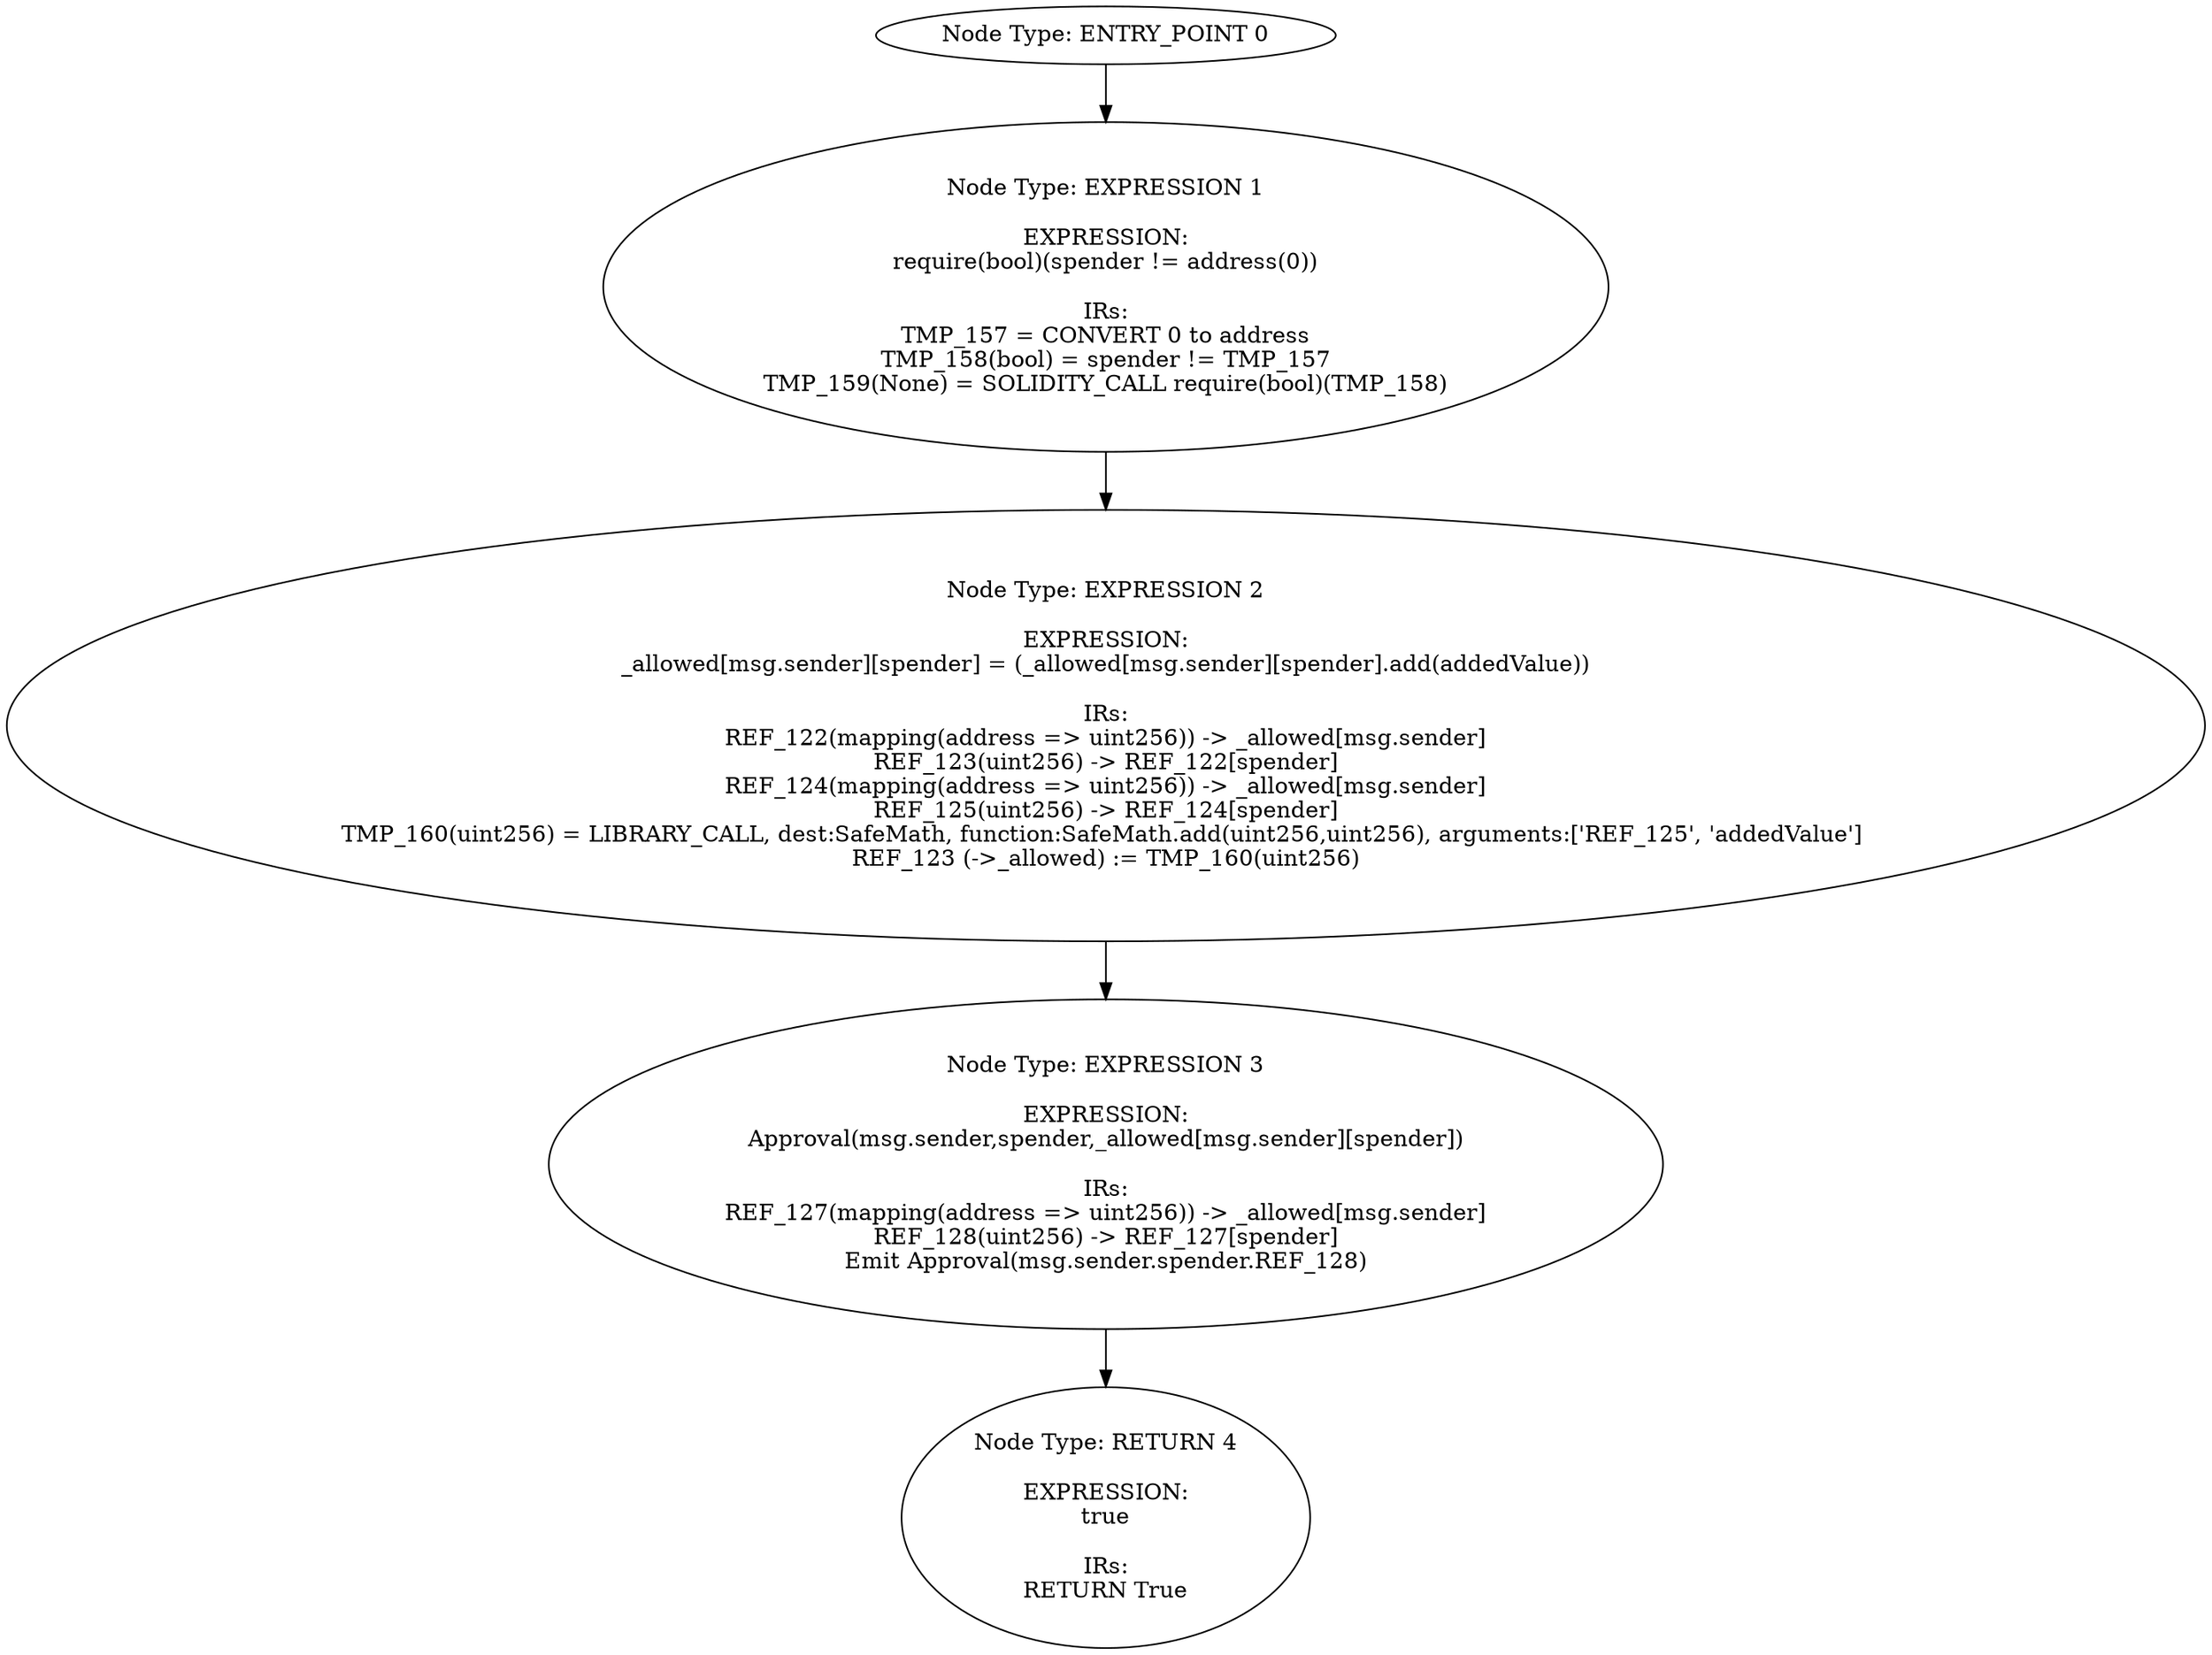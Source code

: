 digraph{
0[label="Node Type: ENTRY_POINT 0
"];
0->1;
1[label="Node Type: EXPRESSION 1

EXPRESSION:
require(bool)(spender != address(0))

IRs:
TMP_157 = CONVERT 0 to address
TMP_158(bool) = spender != TMP_157
TMP_159(None) = SOLIDITY_CALL require(bool)(TMP_158)"];
1->2;
2[label="Node Type: EXPRESSION 2

EXPRESSION:
_allowed[msg.sender][spender] = (_allowed[msg.sender][spender].add(addedValue))

IRs:
REF_122(mapping(address => uint256)) -> _allowed[msg.sender]
REF_123(uint256) -> REF_122[spender]
REF_124(mapping(address => uint256)) -> _allowed[msg.sender]
REF_125(uint256) -> REF_124[spender]
TMP_160(uint256) = LIBRARY_CALL, dest:SafeMath, function:SafeMath.add(uint256,uint256), arguments:['REF_125', 'addedValue'] 
REF_123 (->_allowed) := TMP_160(uint256)"];
2->3;
3[label="Node Type: EXPRESSION 3

EXPRESSION:
Approval(msg.sender,spender,_allowed[msg.sender][spender])

IRs:
REF_127(mapping(address => uint256)) -> _allowed[msg.sender]
REF_128(uint256) -> REF_127[spender]
Emit Approval(msg.sender.spender.REF_128)"];
3->4;
4[label="Node Type: RETURN 4

EXPRESSION:
true

IRs:
RETURN True"];
}
